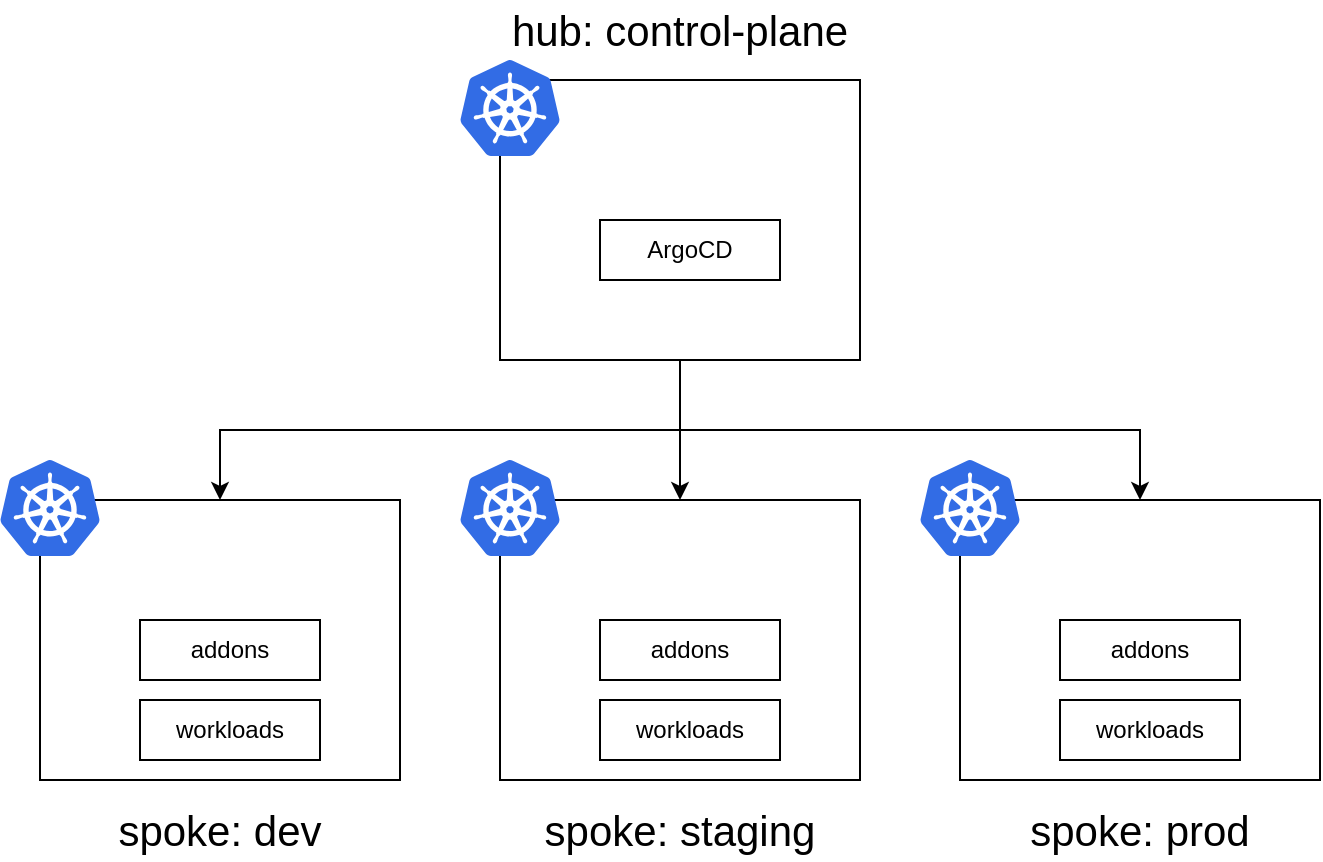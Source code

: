 <mxfile>
    <diagram id="7pb4Twnj_m5vtqEs_kPg" name="Page-1">
        <mxGraphModel dx="1343" dy="581" grid="1" gridSize="10" guides="1" tooltips="1" connect="1" arrows="1" fold="1" page="1" pageScale="1" pageWidth="850" pageHeight="1100" math="0" shadow="0">
            <root>
                <mxCell id="0"/>
                <mxCell id="1" parent="0"/>
                <mxCell id="irWqYRCMFXAn6XYYez1m-3" value="" style="rounded=0;whiteSpace=wrap;html=1;" parent="1" vertex="1">
                    <mxGeometry x="70" y="410" width="180" height="140" as="geometry"/>
                </mxCell>
                <mxCell id="irWqYRCMFXAn6XYYez1m-5" value="addons" style="rounded=0;whiteSpace=wrap;html=1;" parent="1" vertex="1">
                    <mxGeometry x="120" y="470" width="90" height="30" as="geometry"/>
                </mxCell>
                <mxCell id="irWqYRCMFXAn6XYYez1m-6" value="workloads" style="rounded=0;whiteSpace=wrap;html=1;" parent="1" vertex="1">
                    <mxGeometry x="120" y="510" width="90" height="30" as="geometry"/>
                </mxCell>
                <mxCell id="irWqYRCMFXAn6XYYez1m-30" style="edgeStyle=orthogonalEdgeStyle;rounded=0;orthogonalLoop=1;jettySize=auto;html=1;entryX=0.5;entryY=0;entryDx=0;entryDy=0;fontSize=21;exitX=0.5;exitY=1;exitDx=0;exitDy=0;" parent="1" source="irWqYRCMFXAn6XYYez1m-9" target="irWqYRCMFXAn6XYYez1m-3" edge="1">
                    <mxGeometry relative="1" as="geometry"/>
                </mxCell>
                <mxCell id="irWqYRCMFXAn6XYYez1m-31" style="edgeStyle=orthogonalEdgeStyle;rounded=0;orthogonalLoop=1;jettySize=auto;html=1;entryX=0.5;entryY=0;entryDx=0;entryDy=0;fontSize=21;" parent="1" source="irWqYRCMFXAn6XYYez1m-9" target="irWqYRCMFXAn6XYYez1m-14" edge="1">
                    <mxGeometry relative="1" as="geometry"/>
                </mxCell>
                <mxCell id="irWqYRCMFXAn6XYYez1m-32" style="edgeStyle=orthogonalEdgeStyle;rounded=0;orthogonalLoop=1;jettySize=auto;html=1;entryX=0.5;entryY=0;entryDx=0;entryDy=0;fontSize=21;exitX=0.5;exitY=1;exitDx=0;exitDy=0;" parent="1" source="irWqYRCMFXAn6XYYez1m-9" target="irWqYRCMFXAn6XYYez1m-19" edge="1">
                    <mxGeometry relative="1" as="geometry">
                        <mxPoint x="390" y="370" as="sourcePoint"/>
                    </mxGeometry>
                </mxCell>
                <mxCell id="irWqYRCMFXAn6XYYez1m-9" value="" style="rounded=0;whiteSpace=wrap;html=1;" parent="1" vertex="1">
                    <mxGeometry x="300" y="200" width="180" height="140" as="geometry"/>
                </mxCell>
                <mxCell id="irWqYRCMFXAn6XYYez1m-14" value="" style="rounded=0;whiteSpace=wrap;html=1;" parent="1" vertex="1">
                    <mxGeometry x="300" y="410" width="180" height="140" as="geometry"/>
                </mxCell>
                <mxCell id="irWqYRCMFXAn6XYYez1m-16" value="addons" style="rounded=0;whiteSpace=wrap;html=1;" parent="1" vertex="1">
                    <mxGeometry x="350" y="470" width="90" height="30" as="geometry"/>
                </mxCell>
                <mxCell id="irWqYRCMFXAn6XYYez1m-17" value="workloads" style="rounded=0;whiteSpace=wrap;html=1;" parent="1" vertex="1">
                    <mxGeometry x="350" y="510" width="90" height="30" as="geometry"/>
                </mxCell>
                <mxCell id="irWqYRCMFXAn6XYYez1m-19" value="" style="rounded=0;whiteSpace=wrap;html=1;" parent="1" vertex="1">
                    <mxGeometry x="530" y="410" width="180" height="140" as="geometry"/>
                </mxCell>
                <mxCell id="irWqYRCMFXAn6XYYez1m-21" value="addons" style="rounded=0;whiteSpace=wrap;html=1;" parent="1" vertex="1">
                    <mxGeometry x="580" y="470" width="90" height="30" as="geometry"/>
                </mxCell>
                <mxCell id="irWqYRCMFXAn6XYYez1m-22" value="workloads" style="rounded=0;whiteSpace=wrap;html=1;" parent="1" vertex="1">
                    <mxGeometry x="580" y="510" width="90" height="30" as="geometry"/>
                </mxCell>
                <mxCell id="irWqYRCMFXAn6XYYez1m-24" value="hub: control-plane" style="text;html=1;strokeColor=none;fillColor=none;align=center;verticalAlign=middle;whiteSpace=wrap;rounded=0;strokeWidth=2;fontSize=21;" parent="1" vertex="1">
                    <mxGeometry x="300" y="160" width="180" height="30" as="geometry"/>
                </mxCell>
                <mxCell id="irWqYRCMFXAn6XYYez1m-25" value="spoke: dev" style="text;html=1;strokeColor=none;fillColor=none;align=center;verticalAlign=middle;whiteSpace=wrap;rounded=0;strokeWidth=2;fontSize=21;" parent="1" vertex="1">
                    <mxGeometry x="70" y="560" width="180" height="30" as="geometry"/>
                </mxCell>
                <mxCell id="irWqYRCMFXAn6XYYez1m-27" value="spoke: staging" style="text;html=1;strokeColor=none;fillColor=none;align=center;verticalAlign=middle;whiteSpace=wrap;rounded=0;strokeWidth=2;fontSize=21;" parent="1" vertex="1">
                    <mxGeometry x="300" y="560" width="180" height="30" as="geometry"/>
                </mxCell>
                <mxCell id="irWqYRCMFXAn6XYYez1m-28" value="spoke: prod" style="text;html=1;strokeColor=none;fillColor=none;align=center;verticalAlign=middle;whiteSpace=wrap;rounded=0;strokeWidth=2;fontSize=21;" parent="1" vertex="1">
                    <mxGeometry x="530" y="560" width="180" height="30" as="geometry"/>
                </mxCell>
                <mxCell id="irWqYRCMFXAn6XYYez1m-29" value="ArgoCD" style="rounded=0;whiteSpace=wrap;html=1;" parent="1" vertex="1">
                    <mxGeometry x="350" y="270" width="90" height="30" as="geometry"/>
                </mxCell>
                <mxCell id="2" value="" style="image;sketch=0;aspect=fixed;html=1;points=[];align=center;fontSize=12;image=img/lib/mscae/Kubernetes.svg;" vertex="1" parent="1">
                    <mxGeometry x="50" y="390" width="50" height="48" as="geometry"/>
                </mxCell>
                <mxCell id="3" value="" style="image;sketch=0;aspect=fixed;html=1;points=[];align=center;fontSize=12;image=img/lib/mscae/Kubernetes.svg;" vertex="1" parent="1">
                    <mxGeometry x="280" y="390" width="50" height="48" as="geometry"/>
                </mxCell>
                <mxCell id="4" value="" style="image;sketch=0;aspect=fixed;html=1;points=[];align=center;fontSize=12;image=img/lib/mscae/Kubernetes.svg;" vertex="1" parent="1">
                    <mxGeometry x="510" y="390" width="50" height="48" as="geometry"/>
                </mxCell>
                <mxCell id="5" value="" style="image;sketch=0;aspect=fixed;html=1;points=[];align=center;fontSize=12;image=img/lib/mscae/Kubernetes.svg;" vertex="1" parent="1">
                    <mxGeometry x="280" y="190" width="50" height="48" as="geometry"/>
                </mxCell>
            </root>
        </mxGraphModel>
    </diagram>
</mxfile>

